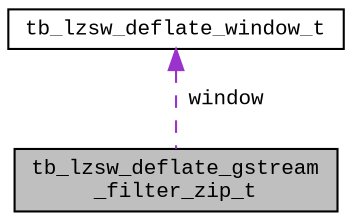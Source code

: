 digraph "tb_lzsw_deflate_gstream_filter_zip_t"
{
  edge [fontname="CourierNew",fontsize="10",labelfontname="CourierNew",labelfontsize="10"];
  node [fontname="CourierNew",fontsize="10",shape=record];
  Node1 [label="tb_lzsw_deflate_gstream\l_filter_zip_t",height=0.2,width=0.4,color="black", fillcolor="grey75", style="filled" fontcolor="black"];
  Node2 -> Node1 [dir="back",color="darkorchid3",fontsize="10",style="dashed",label=" window" ,fontname="CourierNew"];
  Node2 [label="tb_lzsw_deflate_window_t",height=0.2,width=0.4,color="black", fillcolor="white", style="filled",URL="$d2/dfb/structtb__lzsw__deflate__window__t.html"];
}
